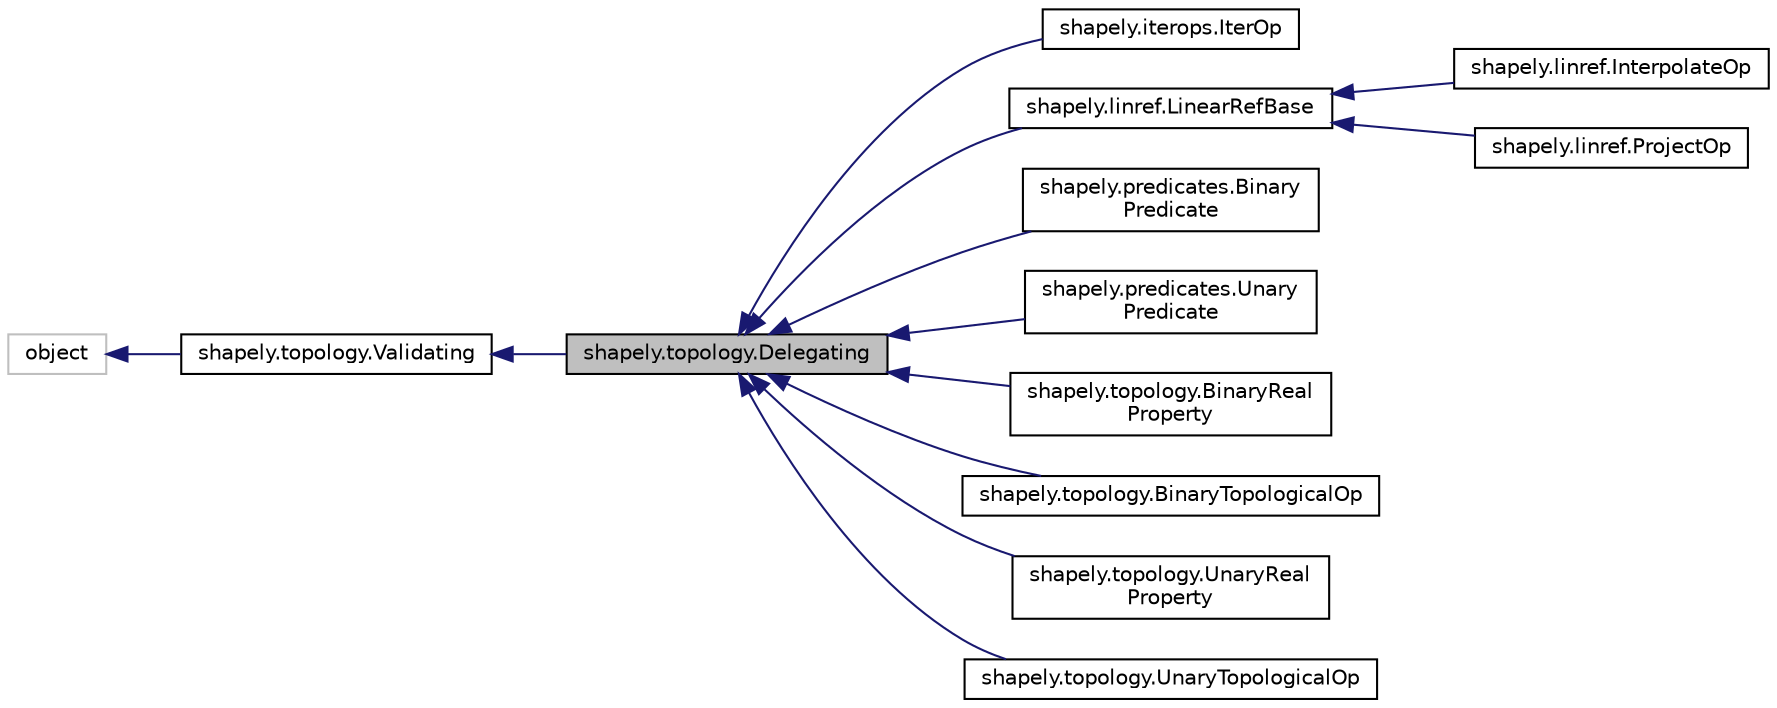digraph "shapely.topology.Delegating"
{
 // LATEX_PDF_SIZE
  edge [fontname="Helvetica",fontsize="10",labelfontname="Helvetica",labelfontsize="10"];
  node [fontname="Helvetica",fontsize="10",shape=record];
  rankdir="LR";
  Node1 [label="shapely.topology.Delegating",height=0.2,width=0.4,color="black", fillcolor="grey75", style="filled", fontcolor="black",tooltip=" "];
  Node2 -> Node1 [dir="back",color="midnightblue",fontsize="10",style="solid"];
  Node2 [label="shapely.topology.Validating",height=0.2,width=0.4,color="black", fillcolor="white", style="filled",URL="$classshapely_1_1topology_1_1_validating.html",tooltip=" "];
  Node3 -> Node2 [dir="back",color="midnightblue",fontsize="10",style="solid"];
  Node3 [label="object",height=0.2,width=0.4,color="grey75", fillcolor="white", style="filled",tooltip=" "];
  Node1 -> Node4 [dir="back",color="midnightblue",fontsize="10",style="solid"];
  Node4 [label="shapely.iterops.IterOp",height=0.2,width=0.4,color="black", fillcolor="white", style="filled",URL="$classshapely_1_1iterops_1_1_iter_op.html",tooltip=" "];
  Node1 -> Node5 [dir="back",color="midnightblue",fontsize="10",style="solid"];
  Node5 [label="shapely.linref.LinearRefBase",height=0.2,width=0.4,color="black", fillcolor="white", style="filled",URL="$classshapely_1_1linref_1_1_linear_ref_base.html",tooltip=" "];
  Node5 -> Node6 [dir="back",color="midnightblue",fontsize="10",style="solid"];
  Node6 [label="shapely.linref.InterpolateOp",height=0.2,width=0.4,color="black", fillcolor="white", style="filled",URL="$classshapely_1_1linref_1_1_interpolate_op.html",tooltip=" "];
  Node5 -> Node7 [dir="back",color="midnightblue",fontsize="10",style="solid"];
  Node7 [label="shapely.linref.ProjectOp",height=0.2,width=0.4,color="black", fillcolor="white", style="filled",URL="$classshapely_1_1linref_1_1_project_op.html",tooltip=" "];
  Node1 -> Node8 [dir="back",color="midnightblue",fontsize="10",style="solid"];
  Node8 [label="shapely.predicates.Binary\lPredicate",height=0.2,width=0.4,color="black", fillcolor="white", style="filled",URL="$classshapely_1_1predicates_1_1_binary_predicate.html",tooltip=" "];
  Node1 -> Node9 [dir="back",color="midnightblue",fontsize="10",style="solid"];
  Node9 [label="shapely.predicates.Unary\lPredicate",height=0.2,width=0.4,color="black", fillcolor="white", style="filled",URL="$classshapely_1_1predicates_1_1_unary_predicate.html",tooltip=" "];
  Node1 -> Node10 [dir="back",color="midnightblue",fontsize="10",style="solid"];
  Node10 [label="shapely.topology.BinaryReal\lProperty",height=0.2,width=0.4,color="black", fillcolor="white", style="filled",URL="$classshapely_1_1topology_1_1_binary_real_property.html",tooltip=" "];
  Node1 -> Node11 [dir="back",color="midnightblue",fontsize="10",style="solid"];
  Node11 [label="shapely.topology.BinaryTopologicalOp",height=0.2,width=0.4,color="black", fillcolor="white", style="filled",URL="$classshapely_1_1topology_1_1_binary_topological_op.html",tooltip=" "];
  Node1 -> Node12 [dir="back",color="midnightblue",fontsize="10",style="solid"];
  Node12 [label="shapely.topology.UnaryReal\lProperty",height=0.2,width=0.4,color="black", fillcolor="white", style="filled",URL="$classshapely_1_1topology_1_1_unary_real_property.html",tooltip=" "];
  Node1 -> Node13 [dir="back",color="midnightblue",fontsize="10",style="solid"];
  Node13 [label="shapely.topology.UnaryTopologicalOp",height=0.2,width=0.4,color="black", fillcolor="white", style="filled",URL="$classshapely_1_1topology_1_1_unary_topological_op.html",tooltip=" "];
}
